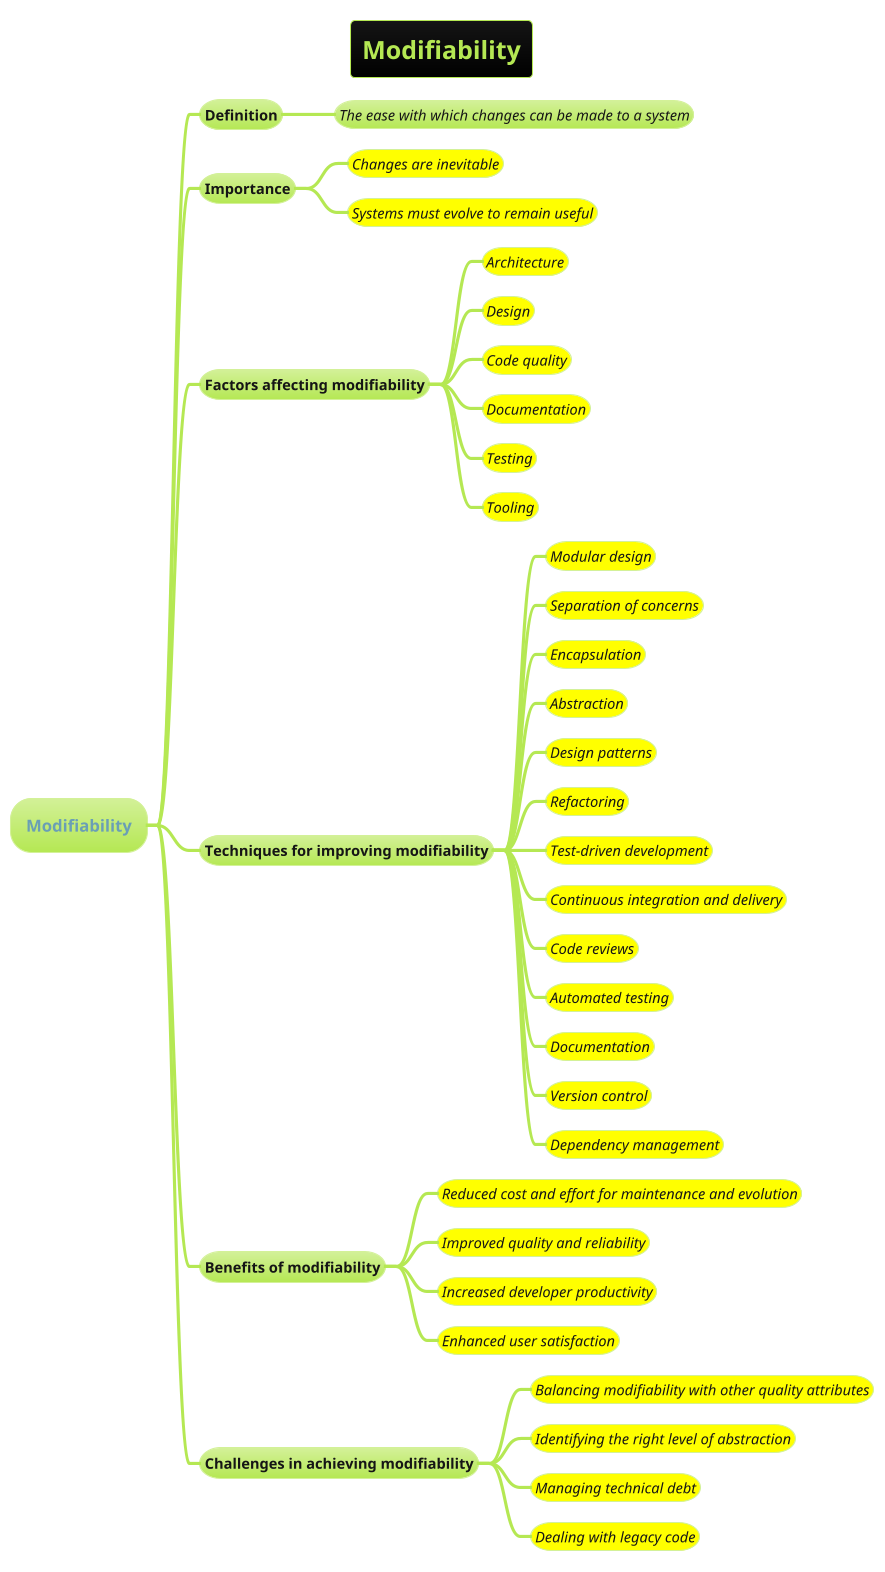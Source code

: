 @startmindmap
title = Modifiability
!theme hacker


* Modifiability
** Definition
*** ====<size:14>The ease with which changes can be made to a system
** Importance
***[#yellow] ====<size:14>Changes are inevitable
***[#yellow] ====<size:14>Systems must evolve to remain useful
** Factors affecting modifiability
***[#yellow] ====<size:14>Architecture
***[#yellow] ====<size:14>Design
***[#yellow] ====<size:14>Code quality
***[#yellow] ====<size:14>Documentation
***[#yellow] ====<size:14>Testing
***[#yellow] ====<size:14>Tooling
** Techniques for improving modifiability
***[#yellow] ====<size:14>Modular design
***[#yellow] ====<size:14>Separation of concerns
***[#yellow] ====<size:14>Encapsulation
***[#yellow] ====<size:14>Abstraction
***[#yellow] ====<size:14>Design patterns
***[#yellow] ====<size:14>Refactoring
***[#yellow] ====<size:14>Test-driven development
***[#yellow] ====<size:14>Continuous integration and delivery
***[#yellow] ====<size:14>Code reviews
***[#yellow] ====<size:14>Automated testing
***[#yellow] ====<size:14>Documentation
***[#yellow] ====<size:14>Version control
***[#yellow] ====<size:14>Dependency management
** Benefits of modifiability
***[#yellow] ====<size:14>Reduced cost and effort for maintenance and evolution
***[#yellow] ====<size:14>Improved quality and reliability
***[#yellow] ====<size:14>Increased developer productivity
***[#yellow] ====<size:14>Enhanced user satisfaction
** Challenges in achieving modifiability
***[#yellow] ====<size:14>Balancing modifiability with other quality attributes
***[#yellow] ====<size:14>Identifying the right level of abstraction
***[#yellow] ====<size:14>Managing technical debt
***[#yellow] ====<size:14>Dealing with legacy code
@endmindmap
